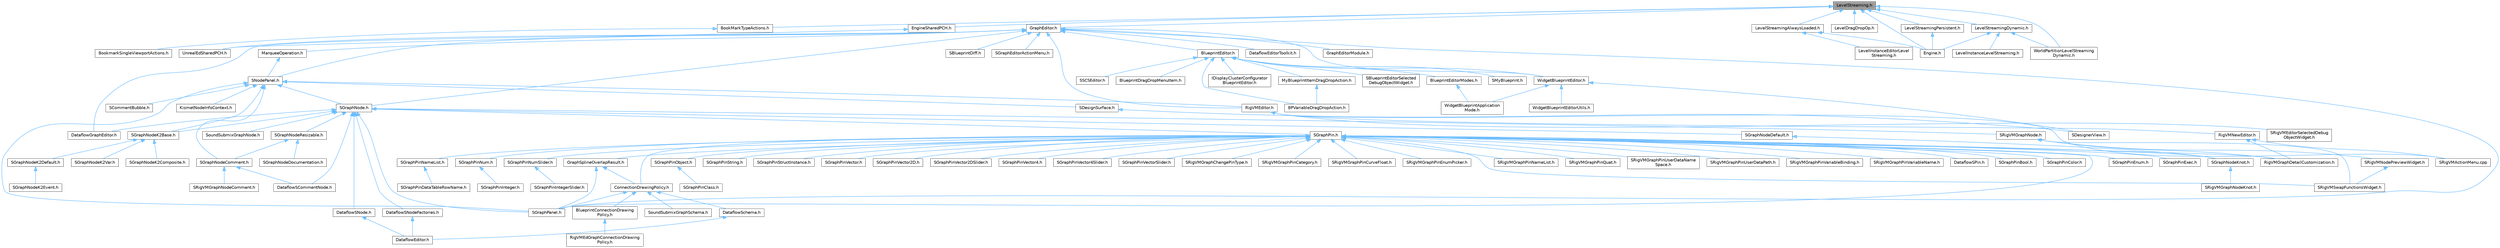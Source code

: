 digraph "LevelStreaming.h"
{
 // INTERACTIVE_SVG=YES
 // LATEX_PDF_SIZE
  bgcolor="transparent";
  edge [fontname=Helvetica,fontsize=10,labelfontname=Helvetica,labelfontsize=10];
  node [fontname=Helvetica,fontsize=10,shape=box,height=0.2,width=0.4];
  Node1 [id="Node000001",label="LevelStreaming.h",height=0.2,width=0.4,color="gray40", fillcolor="grey60", style="filled", fontcolor="black",tooltip=" "];
  Node1 -> Node2 [id="edge1_Node000001_Node000002",dir="back",color="steelblue1",style="solid",tooltip=" "];
  Node2 [id="Node000002",label="BookMarkTypeActions.h",height=0.2,width=0.4,color="grey40", fillcolor="white", style="filled",URL="$d0/d2f/BookMarkTypeActions_8h.html",tooltip=" "];
  Node2 -> Node3 [id="edge2_Node000002_Node000003",dir="back",color="steelblue1",style="solid",tooltip=" "];
  Node3 [id="Node000003",label="BookmarkSingleViewportActions.h",height=0.2,width=0.4,color="grey40", fillcolor="white", style="filled",URL="$d3/dd5/BookmarkSingleViewportActions_8h.html",tooltip=" "];
  Node1 -> Node4 [id="edge3_Node000001_Node000004",dir="back",color="steelblue1",style="solid",tooltip=" "];
  Node4 [id="Node000004",label="Engine.h",height=0.2,width=0.4,color="grey40", fillcolor="white", style="filled",URL="$d1/d34/Public_2Engine_8h.html",tooltip=" "];
  Node1 -> Node5 [id="edge4_Node000001_Node000005",dir="back",color="steelblue1",style="solid",tooltip=" "];
  Node5 [id="Node000005",label="EngineSharedPCH.h",height=0.2,width=0.4,color="grey40", fillcolor="white", style="filled",URL="$dc/dbb/EngineSharedPCH_8h.html",tooltip=" "];
  Node5 -> Node6 [id="edge5_Node000005_Node000006",dir="back",color="steelblue1",style="solid",tooltip=" "];
  Node6 [id="Node000006",label="UnrealEdSharedPCH.h",height=0.2,width=0.4,color="grey40", fillcolor="white", style="filled",URL="$d1/de6/UnrealEdSharedPCH_8h.html",tooltip=" "];
  Node1 -> Node7 [id="edge6_Node000001_Node000007",dir="back",color="steelblue1",style="solid",tooltip=" "];
  Node7 [id="Node000007",label="GraphEditor.h",height=0.2,width=0.4,color="grey40", fillcolor="white", style="filled",URL="$dc/dc5/GraphEditor_8h.html",tooltip=" "];
  Node7 -> Node8 [id="edge7_Node000007_Node000008",dir="back",color="steelblue1",style="solid",tooltip=" "];
  Node8 [id="Node000008",label="BlueprintEditor.h",height=0.2,width=0.4,color="grey40", fillcolor="white", style="filled",URL="$df/d7d/BlueprintEditor_8h.html",tooltip=" "];
  Node8 -> Node9 [id="edge8_Node000008_Node000009",dir="back",color="steelblue1",style="solid",tooltip=" "];
  Node9 [id="Node000009",label="BPVariableDragDropAction.h",height=0.2,width=0.4,color="grey40", fillcolor="white", style="filled",URL="$dd/d23/BPVariableDragDropAction_8h.html",tooltip=" "];
  Node8 -> Node10 [id="edge9_Node000008_Node000010",dir="back",color="steelblue1",style="solid",tooltip=" "];
  Node10 [id="Node000010",label="BlueprintDragDropMenuItem.h",height=0.2,width=0.4,color="grey40", fillcolor="white", style="filled",URL="$dc/deb/BlueprintDragDropMenuItem_8h.html",tooltip=" "];
  Node8 -> Node11 [id="edge10_Node000008_Node000011",dir="back",color="steelblue1",style="solid",tooltip=" "];
  Node11 [id="Node000011",label="BlueprintEditorModes.h",height=0.2,width=0.4,color="grey40", fillcolor="white", style="filled",URL="$d9/d70/BlueprintEditorModes_8h.html",tooltip=" "];
  Node11 -> Node12 [id="edge11_Node000011_Node000012",dir="back",color="steelblue1",style="solid",tooltip=" "];
  Node12 [id="Node000012",label="WidgetBlueprintApplication\lMode.h",height=0.2,width=0.4,color="grey40", fillcolor="white", style="filled",URL="$d3/d40/WidgetBlueprintApplicationMode_8h.html",tooltip=" "];
  Node8 -> Node13 [id="edge12_Node000008_Node000013",dir="back",color="steelblue1",style="solid",tooltip=" "];
  Node13 [id="Node000013",label="IDisplayClusterConfigurator\lBlueprintEditor.h",height=0.2,width=0.4,color="grey40", fillcolor="white", style="filled",URL="$dd/d4b/IDisplayClusterConfiguratorBlueprintEditor_8h.html",tooltip=" "];
  Node8 -> Node14 [id="edge13_Node000008_Node000014",dir="back",color="steelblue1",style="solid",tooltip=" "];
  Node14 [id="Node000014",label="MyBlueprintItemDragDropAction.h",height=0.2,width=0.4,color="grey40", fillcolor="white", style="filled",URL="$da/d11/MyBlueprintItemDragDropAction_8h.html",tooltip=" "];
  Node14 -> Node9 [id="edge14_Node000014_Node000009",dir="back",color="steelblue1",style="solid",tooltip=" "];
  Node8 -> Node15 [id="edge15_Node000008_Node000015",dir="back",color="steelblue1",style="solid",tooltip=" "];
  Node15 [id="Node000015",label="SBlueprintEditorSelected\lDebugObjectWidget.h",height=0.2,width=0.4,color="grey40", fillcolor="white", style="filled",URL="$de/d6c/SBlueprintEditorSelectedDebugObjectWidget_8h.html",tooltip=" "];
  Node8 -> Node16 [id="edge16_Node000008_Node000016",dir="back",color="steelblue1",style="solid",tooltip=" "];
  Node16 [id="Node000016",label="SMyBlueprint.h",height=0.2,width=0.4,color="grey40", fillcolor="white", style="filled",URL="$d3/d34/SMyBlueprint_8h.html",tooltip=" "];
  Node8 -> Node17 [id="edge17_Node000008_Node000017",dir="back",color="steelblue1",style="solid",tooltip=" "];
  Node17 [id="Node000017",label="SSCSEditor.h",height=0.2,width=0.4,color="grey40", fillcolor="white", style="filled",URL="$d0/d2e/SSCSEditor_8h.html",tooltip=" "];
  Node8 -> Node18 [id="edge18_Node000008_Node000018",dir="back",color="steelblue1",style="solid",tooltip=" "];
  Node18 [id="Node000018",label="WidgetBlueprintEditor.h",height=0.2,width=0.4,color="grey40", fillcolor="white", style="filled",URL="$d6/d04/WidgetBlueprintEditor_8h.html",tooltip=" "];
  Node18 -> Node19 [id="edge19_Node000018_Node000019",dir="back",color="steelblue1",style="solid",tooltip=" "];
  Node19 [id="Node000019",label="SDesignerView.h",height=0.2,width=0.4,color="grey40", fillcolor="white", style="filled",URL="$d2/d14/SDesignerView_8h.html",tooltip=" "];
  Node18 -> Node12 [id="edge20_Node000018_Node000012",dir="back",color="steelblue1",style="solid",tooltip=" "];
  Node18 -> Node20 [id="edge21_Node000018_Node000020",dir="back",color="steelblue1",style="solid",tooltip=" "];
  Node20 [id="Node000020",label="WidgetBlueprintEditorUtils.h",height=0.2,width=0.4,color="grey40", fillcolor="white", style="filled",URL="$d9/df7/WidgetBlueprintEditorUtils_8h.html",tooltip=" "];
  Node7 -> Node21 [id="edge22_Node000007_Node000021",dir="back",color="steelblue1",style="solid",tooltip=" "];
  Node21 [id="Node000021",label="DataflowEditorToolkit.h",height=0.2,width=0.4,color="grey40", fillcolor="white", style="filled",URL="$d8/d80/DataflowEditorToolkit_8h.html",tooltip=" "];
  Node7 -> Node22 [id="edge23_Node000007_Node000022",dir="back",color="steelblue1",style="solid",tooltip=" "];
  Node22 [id="Node000022",label="DataflowGraphEditor.h",height=0.2,width=0.4,color="grey40", fillcolor="white", style="filled",URL="$d4/dfa/DataflowGraphEditor_8h.html",tooltip=" "];
  Node7 -> Node23 [id="edge24_Node000007_Node000023",dir="back",color="steelblue1",style="solid",tooltip=" "];
  Node23 [id="Node000023",label="GraphEditorModule.h",height=0.2,width=0.4,color="grey40", fillcolor="white", style="filled",URL="$dc/db9/GraphEditorModule_8h.html",tooltip=" "];
  Node7 -> Node24 [id="edge25_Node000007_Node000024",dir="back",color="steelblue1",style="solid",tooltip=" "];
  Node24 [id="Node000024",label="MarqueeOperation.h",height=0.2,width=0.4,color="grey40", fillcolor="white", style="filled",URL="$df/d01/MarqueeOperation_8h.html",tooltip=" "];
  Node24 -> Node25 [id="edge26_Node000024_Node000025",dir="back",color="steelblue1",style="solid",tooltip=" "];
  Node25 [id="Node000025",label="SNodePanel.h",height=0.2,width=0.4,color="grey40", fillcolor="white", style="filled",URL="$da/db1/SNodePanel_8h.html",tooltip=" "];
  Node25 -> Node26 [id="edge27_Node000025_Node000026",dir="back",color="steelblue1",style="solid",tooltip=" "];
  Node26 [id="Node000026",label="KismetNodeInfoContext.h",height=0.2,width=0.4,color="grey40", fillcolor="white", style="filled",URL="$d3/dfc/KismetNodeInfoContext_8h.html",tooltip=" "];
  Node25 -> Node27 [id="edge28_Node000025_Node000027",dir="back",color="steelblue1",style="solid",tooltip=" "];
  Node27 [id="Node000027",label="RigVMEditor.h",height=0.2,width=0.4,color="grey40", fillcolor="white", style="filled",URL="$d3/d13/RigVMEditor_8h.html",tooltip=" "];
  Node27 -> Node28 [id="edge29_Node000027_Node000028",dir="back",color="steelblue1",style="solid",tooltip=" "];
  Node28 [id="Node000028",label="RigVMNewEditor.h",height=0.2,width=0.4,color="grey40", fillcolor="white", style="filled",URL="$df/dd1/RigVMNewEditor_8h.html",tooltip=" "];
  Node28 -> Node29 [id="edge30_Node000028_Node000029",dir="back",color="steelblue1",style="solid",tooltip=" "];
  Node29 [id="Node000029",label="RigVMGraphDetailCustomization.h",height=0.2,width=0.4,color="grey40", fillcolor="white", style="filled",URL="$da/d8c/RigVMGraphDetailCustomization_8h.html",tooltip=" "];
  Node28 -> Node30 [id="edge31_Node000028_Node000030",dir="back",color="steelblue1",style="solid",tooltip=" "];
  Node30 [id="Node000030",label="SRigVMActionMenu.cpp",height=0.2,width=0.4,color="grey40", fillcolor="white", style="filled",URL="$dc/d4c/SRigVMActionMenu_8cpp.html",tooltip=" "];
  Node27 -> Node30 [id="edge32_Node000027_Node000030",dir="back",color="steelblue1",style="solid",tooltip=" "];
  Node27 -> Node31 [id="edge33_Node000027_Node000031",dir="back",color="steelblue1",style="solid",tooltip=" "];
  Node31 [id="Node000031",label="SRigVMEditorSelectedDebug\lObjectWidget.h",height=0.2,width=0.4,color="grey40", fillcolor="white", style="filled",URL="$d9/dcd/SRigVMEditorSelectedDebugObjectWidget_8h.html",tooltip=" "];
  Node25 -> Node32 [id="edge34_Node000025_Node000032",dir="back",color="steelblue1",style="solid",tooltip=" "];
  Node32 [id="Node000032",label="SCommentBubble.h",height=0.2,width=0.4,color="grey40", fillcolor="white", style="filled",URL="$d9/d84/SCommentBubble_8h.html",tooltip=" "];
  Node25 -> Node33 [id="edge35_Node000025_Node000033",dir="back",color="steelblue1",style="solid",tooltip=" "];
  Node33 [id="Node000033",label="SDesignSurface.h",height=0.2,width=0.4,color="grey40", fillcolor="white", style="filled",URL="$d0/d2a/SDesignSurface_8h.html",tooltip=" "];
  Node33 -> Node19 [id="edge36_Node000033_Node000019",dir="back",color="steelblue1",style="solid",tooltip=" "];
  Node25 -> Node34 [id="edge37_Node000025_Node000034",dir="back",color="steelblue1",style="solid",tooltip=" "];
  Node34 [id="Node000034",label="SGraphNode.h",height=0.2,width=0.4,color="grey40", fillcolor="white", style="filled",URL="$d2/d30/SGraphNode_8h.html",tooltip=" "];
  Node34 -> Node22 [id="edge38_Node000034_Node000022",dir="back",color="steelblue1",style="solid",tooltip=" "];
  Node34 -> Node35 [id="edge39_Node000034_Node000035",dir="back",color="steelblue1",style="solid",tooltip=" "];
  Node35 [id="Node000035",label="DataflowSCommentNode.h",height=0.2,width=0.4,color="grey40", fillcolor="white", style="filled",URL="$de/dd7/DataflowSCommentNode_8h.html",tooltip=" "];
  Node34 -> Node36 [id="edge40_Node000034_Node000036",dir="back",color="steelblue1",style="solid",tooltip=" "];
  Node36 [id="Node000036",label="DataflowSNode.h",height=0.2,width=0.4,color="grey40", fillcolor="white", style="filled",URL="$d8/d5a/DataflowSNode_8h.html",tooltip=" "];
  Node36 -> Node37 [id="edge41_Node000036_Node000037",dir="back",color="steelblue1",style="solid",tooltip=" "];
  Node37 [id="Node000037",label="DataflowEditor.h",height=0.2,width=0.4,color="grey40", fillcolor="white", style="filled",URL="$d9/d93/DataflowEditor_8h.html",tooltip=" "];
  Node34 -> Node38 [id="edge42_Node000034_Node000038",dir="back",color="steelblue1",style="solid",tooltip=" "];
  Node38 [id="Node000038",label="DataflowSNodeFactories.h",height=0.2,width=0.4,color="grey40", fillcolor="white", style="filled",URL="$dc/d28/DataflowSNodeFactories_8h.html",tooltip=" "];
  Node38 -> Node37 [id="edge43_Node000038_Node000037",dir="back",color="steelblue1",style="solid",tooltip=" "];
  Node34 -> Node39 [id="edge44_Node000034_Node000039",dir="back",color="steelblue1",style="solid",tooltip=" "];
  Node39 [id="Node000039",label="SGraphNodeDefault.h",height=0.2,width=0.4,color="grey40", fillcolor="white", style="filled",URL="$de/daa/SGraphNodeDefault_8h.html",tooltip=" "];
  Node39 -> Node40 [id="edge45_Node000039_Node000040",dir="back",color="steelblue1",style="solid",tooltip=" "];
  Node40 [id="Node000040",label="SGraphNodeKnot.h",height=0.2,width=0.4,color="grey40", fillcolor="white", style="filled",URL="$da/da5/SGraphNodeKnot_8h.html",tooltip=" "];
  Node40 -> Node41 [id="edge46_Node000040_Node000041",dir="back",color="steelblue1",style="solid",tooltip=" "];
  Node41 [id="Node000041",label="SRigVMGraphNodeKnot.h",height=0.2,width=0.4,color="grey40", fillcolor="white", style="filled",URL="$db/de1/SRigVMGraphNodeKnot_8h.html",tooltip=" "];
  Node34 -> Node42 [id="edge47_Node000034_Node000042",dir="back",color="steelblue1",style="solid",tooltip=" "];
  Node42 [id="Node000042",label="SGraphNodeK2Base.h",height=0.2,width=0.4,color="grey40", fillcolor="white", style="filled",URL="$de/d4a/SGraphNodeK2Base_8h.html",tooltip=" "];
  Node42 -> Node43 [id="edge48_Node000042_Node000043",dir="back",color="steelblue1",style="solid",tooltip=" "];
  Node43 [id="Node000043",label="SGraphNodeK2Composite.h",height=0.2,width=0.4,color="grey40", fillcolor="white", style="filled",URL="$d9/d1f/SGraphNodeK2Composite_8h.html",tooltip=" "];
  Node42 -> Node44 [id="edge49_Node000042_Node000044",dir="back",color="steelblue1",style="solid",tooltip=" "];
  Node44 [id="Node000044",label="SGraphNodeK2Default.h",height=0.2,width=0.4,color="grey40", fillcolor="white", style="filled",URL="$d6/dba/SGraphNodeK2Default_8h.html",tooltip=" "];
  Node44 -> Node45 [id="edge50_Node000044_Node000045",dir="back",color="steelblue1",style="solid",tooltip=" "];
  Node45 [id="Node000045",label="SGraphNodeK2Event.h",height=0.2,width=0.4,color="grey40", fillcolor="white", style="filled",URL="$de/d09/SGraphNodeK2Event_8h.html",tooltip=" "];
  Node42 -> Node46 [id="edge51_Node000042_Node000046",dir="back",color="steelblue1",style="solid",tooltip=" "];
  Node46 [id="Node000046",label="SGraphNodeK2Var.h",height=0.2,width=0.4,color="grey40", fillcolor="white", style="filled",URL="$d3/d75/SGraphNodeK2Var_8h.html",tooltip=" "];
  Node34 -> Node47 [id="edge52_Node000034_Node000047",dir="back",color="steelblue1",style="solid",tooltip=" "];
  Node47 [id="Node000047",label="SGraphNodeResizable.h",height=0.2,width=0.4,color="grey40", fillcolor="white", style="filled",URL="$da/d09/SGraphNodeResizable_8h.html",tooltip=" "];
  Node47 -> Node48 [id="edge53_Node000047_Node000048",dir="back",color="steelblue1",style="solid",tooltip=" "];
  Node48 [id="Node000048",label="SGraphNodeComment.h",height=0.2,width=0.4,color="grey40", fillcolor="white", style="filled",URL="$d7/db6/SGraphNodeComment_8h.html",tooltip=" "];
  Node48 -> Node35 [id="edge54_Node000048_Node000035",dir="back",color="steelblue1",style="solid",tooltip=" "];
  Node48 -> Node49 [id="edge55_Node000048_Node000049",dir="back",color="steelblue1",style="solid",tooltip=" "];
  Node49 [id="Node000049",label="SRigVMGraphNodeComment.h",height=0.2,width=0.4,color="grey40", fillcolor="white", style="filled",URL="$d0/d18/SRigVMGraphNodeComment_8h.html",tooltip=" "];
  Node47 -> Node50 [id="edge56_Node000047_Node000050",dir="back",color="steelblue1",style="solid",tooltip=" "];
  Node50 [id="Node000050",label="SGraphNodeDocumentation.h",height=0.2,width=0.4,color="grey40", fillcolor="white", style="filled",URL="$de/d42/SGraphNodeDocumentation_8h.html",tooltip=" "];
  Node34 -> Node51 [id="edge57_Node000034_Node000051",dir="back",color="steelblue1",style="solid",tooltip=" "];
  Node51 [id="Node000051",label="SGraphPanel.h",height=0.2,width=0.4,color="grey40", fillcolor="white", style="filled",URL="$d2/dcf/SGraphPanel_8h.html",tooltip=" "];
  Node34 -> Node52 [id="edge58_Node000034_Node000052",dir="back",color="steelblue1",style="solid",tooltip=" "];
  Node52 [id="Node000052",label="SGraphPin.h",height=0.2,width=0.4,color="grey40", fillcolor="white", style="filled",URL="$d1/dd1/SGraphPin_8h.html",tooltip=" "];
  Node52 -> Node53 [id="edge59_Node000052_Node000053",dir="back",color="steelblue1",style="solid",tooltip=" "];
  Node53 [id="Node000053",label="ConnectionDrawingPolicy.h",height=0.2,width=0.4,color="grey40", fillcolor="white", style="filled",URL="$d5/dc8/ConnectionDrawingPolicy_8h.html",tooltip=" "];
  Node53 -> Node54 [id="edge60_Node000053_Node000054",dir="back",color="steelblue1",style="solid",tooltip=" "];
  Node54 [id="Node000054",label="BlueprintConnectionDrawing\lPolicy.h",height=0.2,width=0.4,color="grey40", fillcolor="white", style="filled",URL="$d2/dfc/BlueprintConnectionDrawingPolicy_8h.html",tooltip=" "];
  Node54 -> Node55 [id="edge61_Node000054_Node000055",dir="back",color="steelblue1",style="solid",tooltip=" "];
  Node55 [id="Node000055",label="RigVMEdGraphConnectionDrawing\lPolicy.h",height=0.2,width=0.4,color="grey40", fillcolor="white", style="filled",URL="$d7/df8/RigVMEdGraphConnectionDrawingPolicy_8h.html",tooltip=" "];
  Node53 -> Node56 [id="edge62_Node000053_Node000056",dir="back",color="steelblue1",style="solid",tooltip=" "];
  Node56 [id="Node000056",label="DataflowSchema.h",height=0.2,width=0.4,color="grey40", fillcolor="white", style="filled",URL="$da/dd4/DataflowSchema_8h.html",tooltip=" "];
  Node56 -> Node37 [id="edge63_Node000056_Node000037",dir="back",color="steelblue1",style="solid",tooltip=" "];
  Node53 -> Node51 [id="edge64_Node000053_Node000051",dir="back",color="steelblue1",style="solid",tooltip=" "];
  Node53 -> Node57 [id="edge65_Node000053_Node000057",dir="back",color="steelblue1",style="solid",tooltip=" "];
  Node57 [id="Node000057",label="SoundSubmixGraphSchema.h",height=0.2,width=0.4,color="grey40", fillcolor="white", style="filled",URL="$dc/ddf/SoundSubmixGraphSchema_8h.html",tooltip=" "];
  Node52 -> Node58 [id="edge66_Node000052_Node000058",dir="back",color="steelblue1",style="solid",tooltip=" "];
  Node58 [id="Node000058",label="DataflowSPin.h",height=0.2,width=0.4,color="grey40", fillcolor="white", style="filled",URL="$d2/de1/DataflowSPin_8h.html",tooltip=" "];
  Node52 -> Node59 [id="edge67_Node000052_Node000059",dir="back",color="steelblue1",style="solid",tooltip=" "];
  Node59 [id="Node000059",label="GraphSplineOverlapResult.h",height=0.2,width=0.4,color="grey40", fillcolor="white", style="filled",URL="$dc/d14/GraphSplineOverlapResult_8h.html",tooltip=" "];
  Node59 -> Node53 [id="edge68_Node000059_Node000053",dir="back",color="steelblue1",style="solid",tooltip=" "];
  Node59 -> Node51 [id="edge69_Node000059_Node000051",dir="back",color="steelblue1",style="solid",tooltip=" "];
  Node52 -> Node29 [id="edge70_Node000052_Node000029",dir="back",color="steelblue1",style="solid",tooltip=" "];
  Node52 -> Node40 [id="edge71_Node000052_Node000040",dir="back",color="steelblue1",style="solid",tooltip=" "];
  Node52 -> Node51 [id="edge72_Node000052_Node000051",dir="back",color="steelblue1",style="solid",tooltip=" "];
  Node52 -> Node60 [id="edge73_Node000052_Node000060",dir="back",color="steelblue1",style="solid",tooltip=" "];
  Node60 [id="Node000060",label="SGraphPinBool.h",height=0.2,width=0.4,color="grey40", fillcolor="white", style="filled",URL="$d8/d82/SGraphPinBool_8h.html",tooltip=" "];
  Node52 -> Node61 [id="edge74_Node000052_Node000061",dir="back",color="steelblue1",style="solid",tooltip=" "];
  Node61 [id="Node000061",label="SGraphPinColor.h",height=0.2,width=0.4,color="grey40", fillcolor="white", style="filled",URL="$dd/d8d/SGraphPinColor_8h.html",tooltip=" "];
  Node52 -> Node62 [id="edge75_Node000052_Node000062",dir="back",color="steelblue1",style="solid",tooltip=" "];
  Node62 [id="Node000062",label="SGraphPinEnum.h",height=0.2,width=0.4,color="grey40", fillcolor="white", style="filled",URL="$dc/d1a/SGraphPinEnum_8h.html",tooltip=" "];
  Node52 -> Node63 [id="edge76_Node000052_Node000063",dir="back",color="steelblue1",style="solid",tooltip=" "];
  Node63 [id="Node000063",label="SGraphPinExec.h",height=0.2,width=0.4,color="grey40", fillcolor="white", style="filled",URL="$d1/d4c/SGraphPinExec_8h.html",tooltip=" "];
  Node52 -> Node64 [id="edge77_Node000052_Node000064",dir="back",color="steelblue1",style="solid",tooltip=" "];
  Node64 [id="Node000064",label="SGraphPinNameList.h",height=0.2,width=0.4,color="grey40", fillcolor="white", style="filled",URL="$d4/d09/SGraphPinNameList_8h.html",tooltip=" "];
  Node64 -> Node65 [id="edge78_Node000064_Node000065",dir="back",color="steelblue1",style="solid",tooltip=" "];
  Node65 [id="Node000065",label="SGraphPinDataTableRowName.h",height=0.2,width=0.4,color="grey40", fillcolor="white", style="filled",URL="$d3/d40/SGraphPinDataTableRowName_8h.html",tooltip=" "];
  Node52 -> Node66 [id="edge79_Node000052_Node000066",dir="back",color="steelblue1",style="solid",tooltip=" "];
  Node66 [id="Node000066",label="SGraphPinNum.h",height=0.2,width=0.4,color="grey40", fillcolor="white", style="filled",URL="$d7/da4/SGraphPinNum_8h.html",tooltip=" "];
  Node66 -> Node67 [id="edge80_Node000066_Node000067",dir="back",color="steelblue1",style="solid",tooltip=" "];
  Node67 [id="Node000067",label="SGraphPinInteger.h",height=0.2,width=0.4,color="grey40", fillcolor="white", style="filled",URL="$df/d54/SGraphPinInteger_8h.html",tooltip=" "];
  Node52 -> Node68 [id="edge81_Node000052_Node000068",dir="back",color="steelblue1",style="solid",tooltip=" "];
  Node68 [id="Node000068",label="SGraphPinNumSlider.h",height=0.2,width=0.4,color="grey40", fillcolor="white", style="filled",URL="$d5/d00/SGraphPinNumSlider_8h.html",tooltip=" "];
  Node68 -> Node69 [id="edge82_Node000068_Node000069",dir="back",color="steelblue1",style="solid",tooltip=" "];
  Node69 [id="Node000069",label="SGraphPinIntegerSlider.h",height=0.2,width=0.4,color="grey40", fillcolor="white", style="filled",URL="$da/d60/SGraphPinIntegerSlider_8h.html",tooltip=" "];
  Node52 -> Node70 [id="edge83_Node000052_Node000070",dir="back",color="steelblue1",style="solid",tooltip=" "];
  Node70 [id="Node000070",label="SGraphPinObject.h",height=0.2,width=0.4,color="grey40", fillcolor="white", style="filled",URL="$da/dd6/SGraphPinObject_8h.html",tooltip=" "];
  Node70 -> Node71 [id="edge84_Node000070_Node000071",dir="back",color="steelblue1",style="solid",tooltip=" "];
  Node71 [id="Node000071",label="SGraphPinClass.h",height=0.2,width=0.4,color="grey40", fillcolor="white", style="filled",URL="$df/d8d/SGraphPinClass_8h.html",tooltip=" "];
  Node52 -> Node72 [id="edge85_Node000052_Node000072",dir="back",color="steelblue1",style="solid",tooltip=" "];
  Node72 [id="Node000072",label="SGraphPinString.h",height=0.2,width=0.4,color="grey40", fillcolor="white", style="filled",URL="$d0/d49/SGraphPinString_8h.html",tooltip=" "];
  Node52 -> Node73 [id="edge86_Node000052_Node000073",dir="back",color="steelblue1",style="solid",tooltip=" "];
  Node73 [id="Node000073",label="SGraphPinStructInstance.h",height=0.2,width=0.4,color="grey40", fillcolor="white", style="filled",URL="$db/d8b/SGraphPinStructInstance_8h.html",tooltip=" "];
  Node52 -> Node74 [id="edge87_Node000052_Node000074",dir="back",color="steelblue1",style="solid",tooltip=" "];
  Node74 [id="Node000074",label="SGraphPinVector.h",height=0.2,width=0.4,color="grey40", fillcolor="white", style="filled",URL="$d8/de7/SGraphPinVector_8h.html",tooltip=" "];
  Node52 -> Node75 [id="edge88_Node000052_Node000075",dir="back",color="steelblue1",style="solid",tooltip=" "];
  Node75 [id="Node000075",label="SGraphPinVector2D.h",height=0.2,width=0.4,color="grey40", fillcolor="white", style="filled",URL="$d7/d67/SGraphPinVector2D_8h.html",tooltip=" "];
  Node52 -> Node76 [id="edge89_Node000052_Node000076",dir="back",color="steelblue1",style="solid",tooltip=" "];
  Node76 [id="Node000076",label="SGraphPinVector2DSlider.h",height=0.2,width=0.4,color="grey40", fillcolor="white", style="filled",URL="$d7/d05/SGraphPinVector2DSlider_8h.html",tooltip=" "];
  Node52 -> Node77 [id="edge90_Node000052_Node000077",dir="back",color="steelblue1",style="solid",tooltip=" "];
  Node77 [id="Node000077",label="SGraphPinVector4.h",height=0.2,width=0.4,color="grey40", fillcolor="white", style="filled",URL="$d4/d94/SGraphPinVector4_8h.html",tooltip=" "];
  Node52 -> Node78 [id="edge91_Node000052_Node000078",dir="back",color="steelblue1",style="solid",tooltip=" "];
  Node78 [id="Node000078",label="SGraphPinVector4Slider.h",height=0.2,width=0.4,color="grey40", fillcolor="white", style="filled",URL="$d9/db8/SGraphPinVector4Slider_8h.html",tooltip=" "];
  Node52 -> Node79 [id="edge92_Node000052_Node000079",dir="back",color="steelblue1",style="solid",tooltip=" "];
  Node79 [id="Node000079",label="SGraphPinVectorSlider.h",height=0.2,width=0.4,color="grey40", fillcolor="white", style="filled",URL="$dc/d38/SGraphPinVectorSlider_8h.html",tooltip=" "];
  Node52 -> Node80 [id="edge93_Node000052_Node000080",dir="back",color="steelblue1",style="solid",tooltip=" "];
  Node80 [id="Node000080",label="SRigVMGraphChangePinType.h",height=0.2,width=0.4,color="grey40", fillcolor="white", style="filled",URL="$d4/da7/SRigVMGraphChangePinType_8h.html",tooltip=" "];
  Node52 -> Node81 [id="edge94_Node000052_Node000081",dir="back",color="steelblue1",style="solid",tooltip=" "];
  Node81 [id="Node000081",label="SRigVMGraphPinCategory.h",height=0.2,width=0.4,color="grey40", fillcolor="white", style="filled",URL="$da/d67/SRigVMGraphPinCategory_8h.html",tooltip=" "];
  Node52 -> Node82 [id="edge95_Node000052_Node000082",dir="back",color="steelblue1",style="solid",tooltip=" "];
  Node82 [id="Node000082",label="SRigVMGraphPinCurveFloat.h",height=0.2,width=0.4,color="grey40", fillcolor="white", style="filled",URL="$d3/d13/SRigVMGraphPinCurveFloat_8h.html",tooltip=" "];
  Node52 -> Node83 [id="edge96_Node000052_Node000083",dir="back",color="steelblue1",style="solid",tooltip=" "];
  Node83 [id="Node000083",label="SRigVMGraphPinEnumPicker.h",height=0.2,width=0.4,color="grey40", fillcolor="white", style="filled",URL="$d9/dd1/SRigVMGraphPinEnumPicker_8h.html",tooltip=" "];
  Node52 -> Node84 [id="edge97_Node000052_Node000084",dir="back",color="steelblue1",style="solid",tooltip=" "];
  Node84 [id="Node000084",label="SRigVMGraphPinNameList.h",height=0.2,width=0.4,color="grey40", fillcolor="white", style="filled",URL="$d7/dfc/SRigVMGraphPinNameList_8h.html",tooltip=" "];
  Node52 -> Node85 [id="edge98_Node000052_Node000085",dir="back",color="steelblue1",style="solid",tooltip=" "];
  Node85 [id="Node000085",label="SRigVMGraphPinQuat.h",height=0.2,width=0.4,color="grey40", fillcolor="white", style="filled",URL="$de/dda/SRigVMGraphPinQuat_8h.html",tooltip=" "];
  Node52 -> Node86 [id="edge99_Node000052_Node000086",dir="back",color="steelblue1",style="solid",tooltip=" "];
  Node86 [id="Node000086",label="SRigVMGraphPinUserDataName\lSpace.h",height=0.2,width=0.4,color="grey40", fillcolor="white", style="filled",URL="$d7/dfd/SRigVMGraphPinUserDataNameSpace_8h.html",tooltip=" "];
  Node52 -> Node87 [id="edge100_Node000052_Node000087",dir="back",color="steelblue1",style="solid",tooltip=" "];
  Node87 [id="Node000087",label="SRigVMGraphPinUserDataPath.h",height=0.2,width=0.4,color="grey40", fillcolor="white", style="filled",URL="$d5/d31/SRigVMGraphPinUserDataPath_8h.html",tooltip=" "];
  Node52 -> Node88 [id="edge101_Node000052_Node000088",dir="back",color="steelblue1",style="solid",tooltip=" "];
  Node88 [id="Node000088",label="SRigVMGraphPinVariableBinding.h",height=0.2,width=0.4,color="grey40", fillcolor="white", style="filled",URL="$db/dca/SRigVMGraphPinVariableBinding_8h.html",tooltip=" "];
  Node52 -> Node89 [id="edge102_Node000052_Node000089",dir="back",color="steelblue1",style="solid",tooltip=" "];
  Node89 [id="Node000089",label="SRigVMGraphPinVariableName.h",height=0.2,width=0.4,color="grey40", fillcolor="white", style="filled",URL="$d0/da1/SRigVMGraphPinVariableName_8h.html",tooltip=" "];
  Node52 -> Node90 [id="edge103_Node000052_Node000090",dir="back",color="steelblue1",style="solid",tooltip=" "];
  Node90 [id="Node000090",label="SRigVMSwapFunctionsWidget.h",height=0.2,width=0.4,color="grey40", fillcolor="white", style="filled",URL="$d0/da2/SRigVMSwapFunctionsWidget_8h.html",tooltip=" "];
  Node34 -> Node91 [id="edge104_Node000034_Node000091",dir="back",color="steelblue1",style="solid",tooltip=" "];
  Node91 [id="Node000091",label="SRigVMGraphNode.h",height=0.2,width=0.4,color="grey40", fillcolor="white", style="filled",URL="$d0/d1e/SRigVMGraphNode_8h.html",tooltip=" "];
  Node91 -> Node29 [id="edge105_Node000091_Node000029",dir="back",color="steelblue1",style="solid",tooltip=" "];
  Node91 -> Node92 [id="edge106_Node000091_Node000092",dir="back",color="steelblue1",style="solid",tooltip=" "];
  Node92 [id="Node000092",label="SRigVMNodePreviewWidget.h",height=0.2,width=0.4,color="grey40", fillcolor="white", style="filled",URL="$d5/d72/SRigVMNodePreviewWidget_8h.html",tooltip=" "];
  Node92 -> Node90 [id="edge107_Node000092_Node000090",dir="back",color="steelblue1",style="solid",tooltip=" "];
  Node91 -> Node90 [id="edge108_Node000091_Node000090",dir="back",color="steelblue1",style="solid",tooltip=" "];
  Node34 -> Node93 [id="edge109_Node000034_Node000093",dir="back",color="steelblue1",style="solid",tooltip=" "];
  Node93 [id="Node000093",label="SoundSubmixGraphNode.h",height=0.2,width=0.4,color="grey40", fillcolor="white", style="filled",URL="$d5/d09/SoundSubmixGraphNode_8h.html",tooltip=" "];
  Node25 -> Node48 [id="edge110_Node000025_Node000048",dir="back",color="steelblue1",style="solid",tooltip=" "];
  Node25 -> Node42 [id="edge111_Node000025_Node000042",dir="back",color="steelblue1",style="solid",tooltip=" "];
  Node25 -> Node51 [id="edge112_Node000025_Node000051",dir="back",color="steelblue1",style="solid",tooltip=" "];
  Node7 -> Node27 [id="edge113_Node000007_Node000027",dir="back",color="steelblue1",style="solid",tooltip=" "];
  Node7 -> Node94 [id="edge114_Node000007_Node000094",dir="back",color="steelblue1",style="solid",tooltip=" "];
  Node94 [id="Node000094",label="SBlueprintDiff.h",height=0.2,width=0.4,color="grey40", fillcolor="white", style="filled",URL="$de/d6d/SBlueprintDiff_8h.html",tooltip=" "];
  Node7 -> Node95 [id="edge115_Node000007_Node000095",dir="back",color="steelblue1",style="solid",tooltip=" "];
  Node95 [id="Node000095",label="SGraphEditorActionMenu.h",height=0.2,width=0.4,color="grey40", fillcolor="white", style="filled",URL="$dd/d8d/SGraphEditorActionMenu_8h.html",tooltip=" "];
  Node7 -> Node34 [id="edge116_Node000007_Node000034",dir="back",color="steelblue1",style="solid",tooltip=" "];
  Node7 -> Node51 [id="edge117_Node000007_Node000051",dir="back",color="steelblue1",style="solid",tooltip=" "];
  Node7 -> Node25 [id="edge118_Node000007_Node000025",dir="back",color="steelblue1",style="solid",tooltip=" "];
  Node7 -> Node6 [id="edge119_Node000007_Node000006",dir="back",color="steelblue1",style="solid",tooltip=" "];
  Node7 -> Node18 [id="edge120_Node000007_Node000018",dir="back",color="steelblue1",style="solid",tooltip=" "];
  Node1 -> Node96 [id="edge121_Node000001_Node000096",dir="back",color="steelblue1",style="solid",tooltip=" "];
  Node96 [id="Node000096",label="LevelDragDropOp.h",height=0.2,width=0.4,color="grey40", fillcolor="white", style="filled",URL="$dc/da5/LevelDragDropOp_8h.html",tooltip=" "];
  Node1 -> Node97 [id="edge122_Node000001_Node000097",dir="back",color="steelblue1",style="solid",tooltip=" "];
  Node97 [id="Node000097",label="LevelStreamingAlwaysLoaded.h",height=0.2,width=0.4,color="grey40", fillcolor="white", style="filled",URL="$d2/d06/LevelStreamingAlwaysLoaded_8h.html",tooltip=" "];
  Node97 -> Node4 [id="edge123_Node000097_Node000004",dir="back",color="steelblue1",style="solid",tooltip=" "];
  Node97 -> Node98 [id="edge124_Node000097_Node000098",dir="back",color="steelblue1",style="solid",tooltip=" "];
  Node98 [id="Node000098",label="LevelInstanceEditorLevel\lStreaming.h",height=0.2,width=0.4,color="grey40", fillcolor="white", style="filled",URL="$d0/da1/LevelInstanceEditorLevelStreaming_8h.html",tooltip=" "];
  Node1 -> Node99 [id="edge125_Node000001_Node000099",dir="back",color="steelblue1",style="solid",tooltip=" "];
  Node99 [id="Node000099",label="LevelStreamingDynamic.h",height=0.2,width=0.4,color="grey40", fillcolor="white", style="filled",URL="$d6/d50/LevelStreamingDynamic_8h.html",tooltip=" "];
  Node99 -> Node4 [id="edge126_Node000099_Node000004",dir="back",color="steelblue1",style="solid",tooltip=" "];
  Node99 -> Node100 [id="edge127_Node000099_Node000100",dir="back",color="steelblue1",style="solid",tooltip=" "];
  Node100 [id="Node000100",label="LevelInstanceLevelStreaming.h",height=0.2,width=0.4,color="grey40", fillcolor="white", style="filled",URL="$d0/d84/LevelInstanceLevelStreaming_8h.html",tooltip=" "];
  Node99 -> Node101 [id="edge128_Node000099_Node000101",dir="back",color="steelblue1",style="solid",tooltip=" "];
  Node101 [id="Node000101",label="WorldPartitionLevelStreaming\lDynamic.h",height=0.2,width=0.4,color="grey40", fillcolor="white", style="filled",URL="$d4/d21/WorldPartitionLevelStreamingDynamic_8h.html",tooltip=" "];
  Node1 -> Node102 [id="edge129_Node000001_Node000102",dir="back",color="steelblue1",style="solid",tooltip=" "];
  Node102 [id="Node000102",label="LevelStreamingPersistent.h",height=0.2,width=0.4,color="grey40", fillcolor="white", style="filled",URL="$dd/d1f/LevelStreamingPersistent_8h.html",tooltip=" "];
  Node102 -> Node4 [id="edge130_Node000102_Node000004",dir="back",color="steelblue1",style="solid",tooltip=" "];
  Node1 -> Node101 [id="edge131_Node000001_Node000101",dir="back",color="steelblue1",style="solid",tooltip=" "];
}

